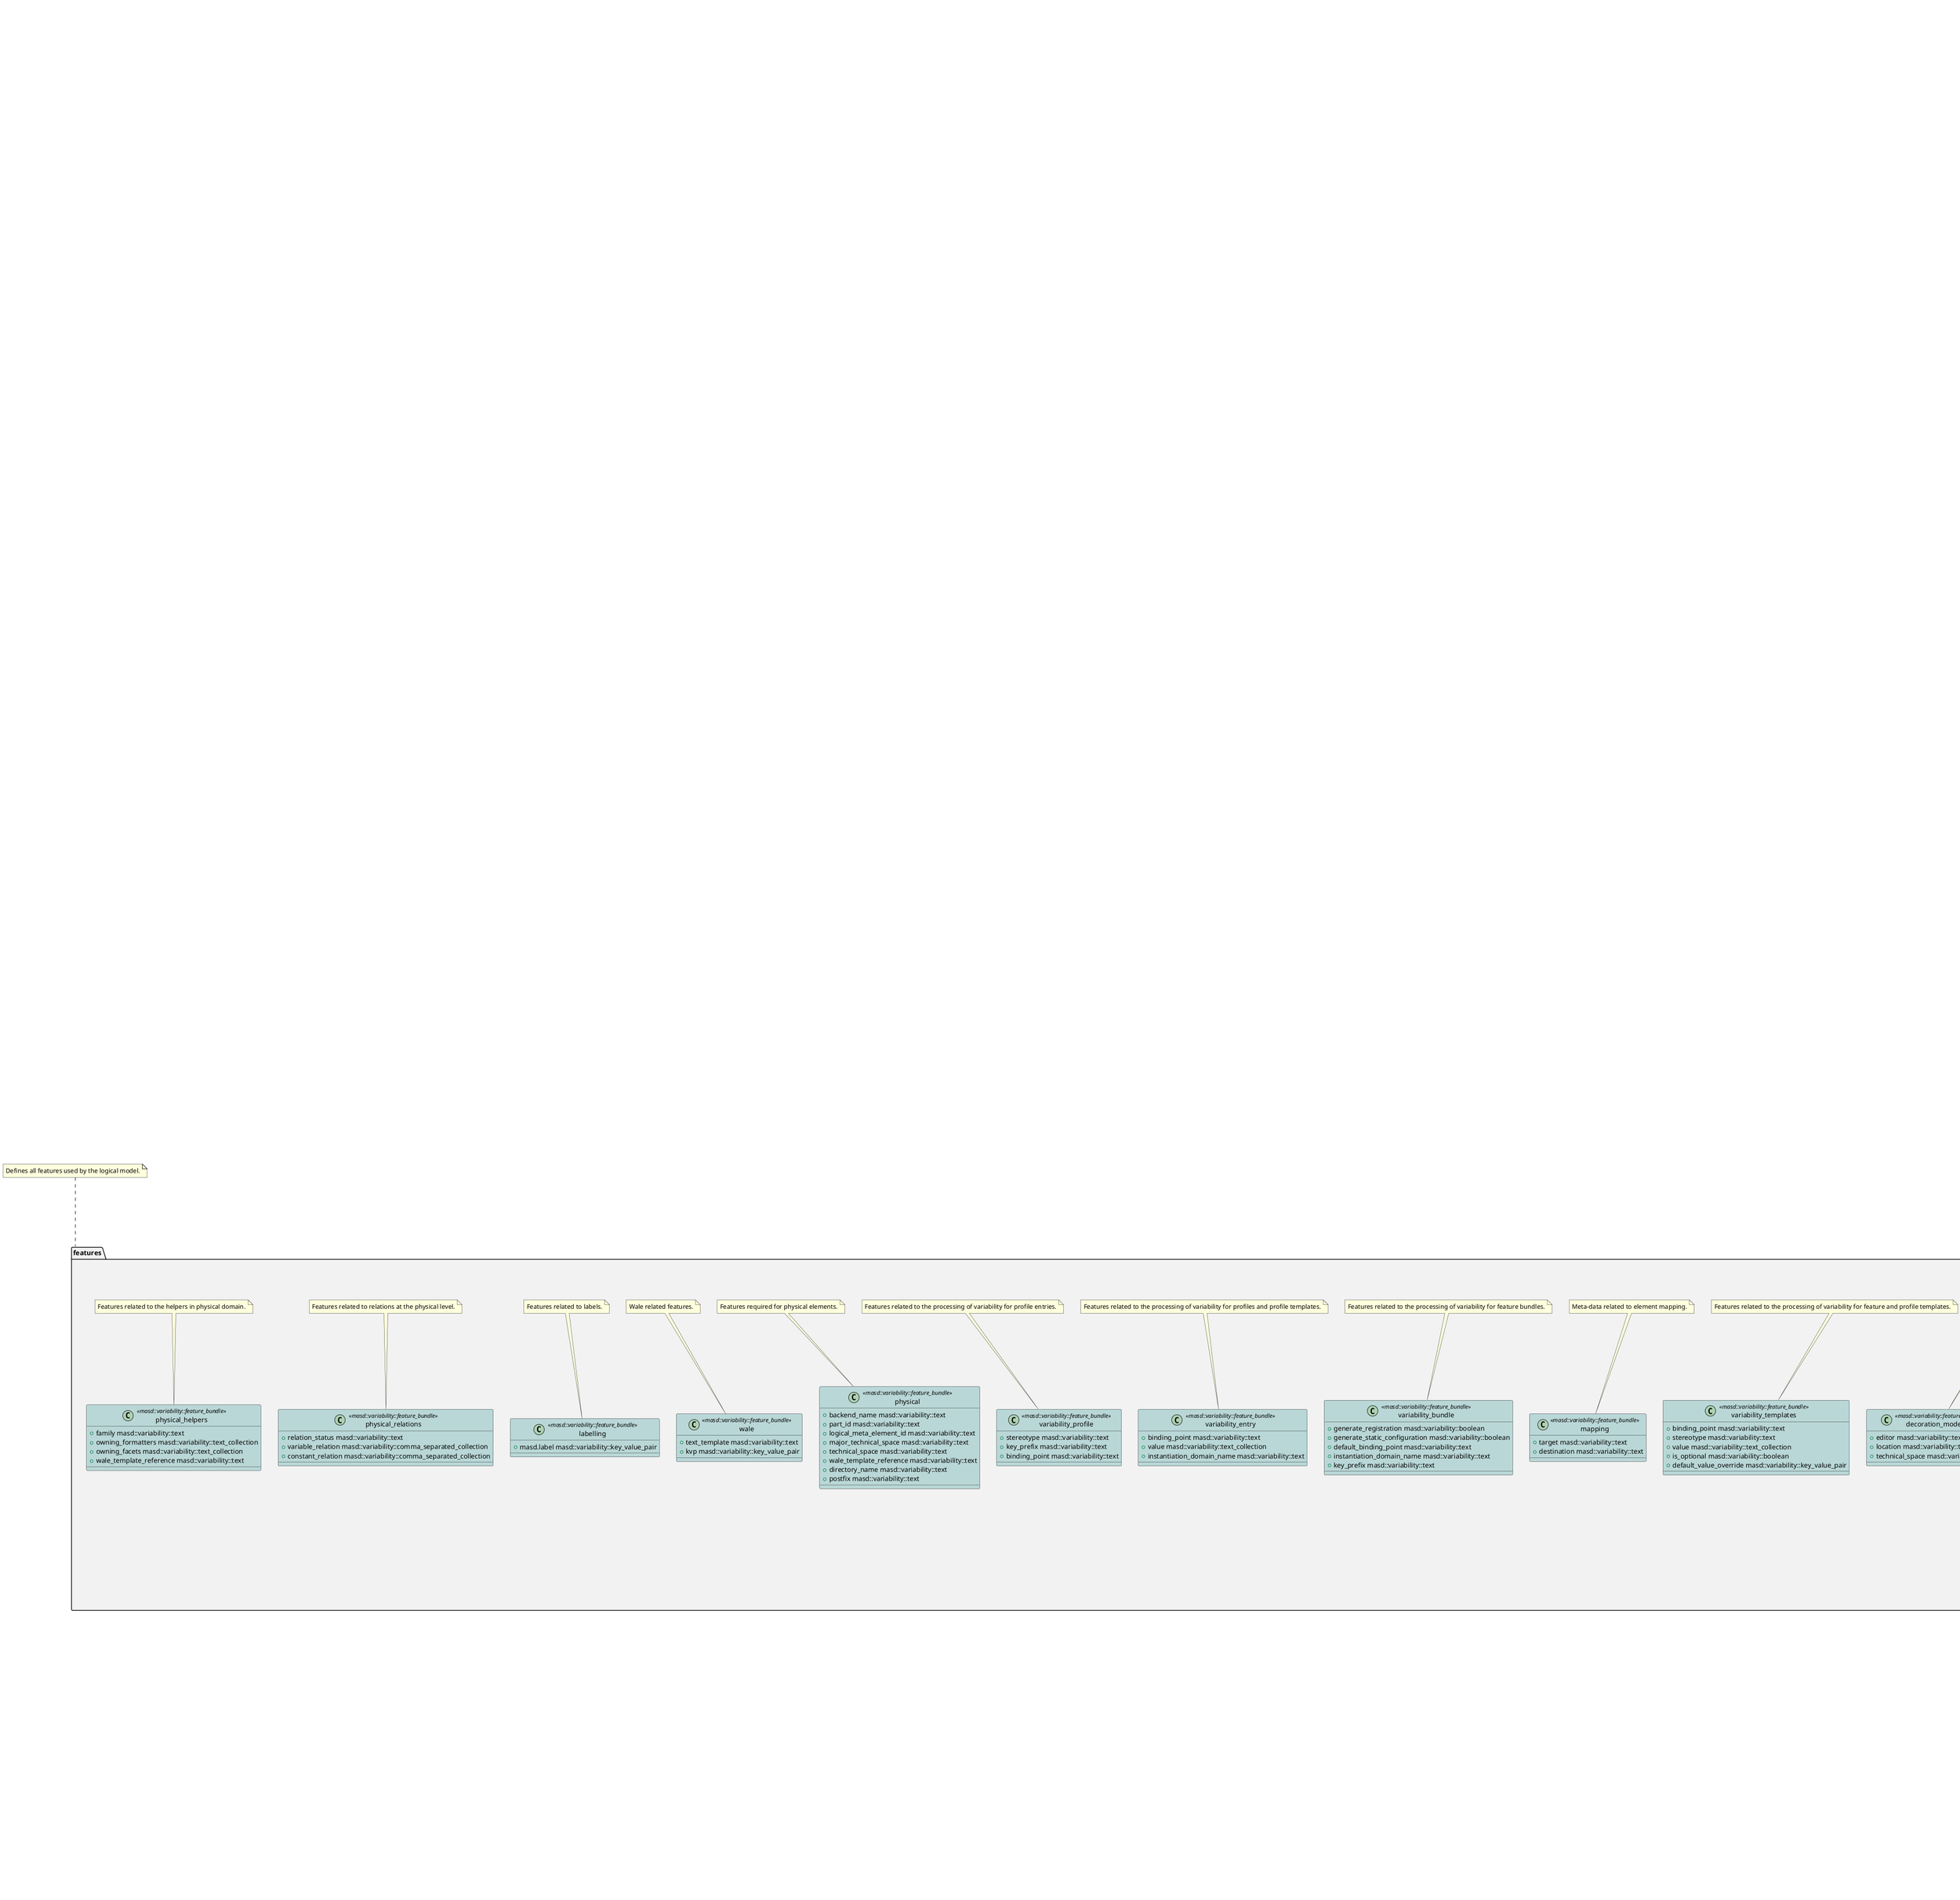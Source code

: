 @startuml
set namespaceSeparator ::
note as N1
The logcal model defines the core entities that live in the logical
dimension of MASD's conceptual model.

@section logical_0 Overview

The logical model strives to provide a technical-space agnostic
element representation, designed for code generation. Codec models
are obtained via frontends and transformed into "bare" logical models,
at which point they can enter its pipeline. Within it, they are
processed until they form a cohesive whole. They are then in a suitable
state for code generation.

@section asset_1 Mission

The objectives of the logical model are:

@li to represent all high-level entities that exist across a number
of technical spaces used in software engineering. These entities
are not necessarily limited to programming entities, though, of course,
these form the core set of elements we're interested in. Additional
entities such as build sytems and high-level patterns such as GoF
and others are also captured.

@li to provide the tooling required to combine multiple models
together into a bigger model - called the @e merged model.

@li to ensure the consistency of the merged model via validation
rules (such as verifying that all types have a definitions,
etc.).
end note

namespace entities #F2F2F2 {
        class attribute <<Documentable, Configurable, Nameable, Stereotypable>> #F7E5FF {
                +{field} unparsed_type std::string
                +{field} parsed_type identification::entities::logical_name_tree
                +{field} is_immutable bool
                +{field} is_fluent bool
                +{field} orm_properties boost::optional<orm::attribute_properties>
                +{field} member_variable_name std::string
                +{field} getter_setter_name std::string
        }

note top of  attribute
Represents an attribute in an object.
end note

        class Nameable <<masd::object_template>> #E3B6F6 {
                +{field} name identification::entities::logical_name
        }

note top of  Nameable
Ability to have a name.
end note

        class Documentable <<masd::object_template>> #E3B6F6 {
                +{field} documentation std::string
        }

note top of  Documentable
Ability to provide documentation.
end note

        class Provenance <<masd::object_template>> #E3B6F6 {
                +{field} provenance identification::entities::codec_provenance
        }

note top of  Provenance
Details of the origin of this model element.
end note

        class Containable <<masd::object_template>> #E3B6F6 {
                +{field} contained_by identification::entities::logical_id
                +{field} in_global_module bool
        }

note top of  Containable
The ability to be contained inside a module.
end note

        class Stereotypable <<masd::object_template>> #E3B6F6 {
                +{field} stereotypes stereotypes
        }

        class MetaNameable <<masd::object_template>> #E3B6F6 {
                +{field} meta_name identification::entities::logical_meta_name
        }

note top of  MetaNameable
Ability to have a meta-name.
end note

        class TechnicalSpaceRelationship <<masd::object_template>> #E3B6F6 {
                +{field} intrinsic_technical_space identification::entities::technical_space
        }

        class Configurable <<masd::object_template>> #E3B6F6 {
                +{field} configuration boost::shared_ptr<variability::entities::configuration>
        }

note top of  Configurable
Ability to have meta-data associated.
end note

        class Labelable <<masd::object_template>> #E3B6F6 {
                +{field} labels std::list<identification::entities::label>
        }

note top of  Labelable
The ability to attach labels to an element.
end note

        class Generatable <<masd::object_template>> #E3B6F6 {
                +{field} generability_status generability_status
        }

        class Element <<masd::object_template>> #E3B6F6 {
        }

entities::Nameable <|-- entities::Element
entities::Documentable <|-- entities::Element
entities::Provenance <|-- entities::Element
entities::Containable <|-- entities::Element
entities::Stereotypable <|-- entities::Element
entities::MetaNameable <|-- entities::Element
entities::TechnicalSpaceRelationship <|-- entities::Element
entities::Configurable <|-- entities::Element
entities::Labelable <|-- entities::Element
entities::Generatable <|-- entities::Element
note top of  Element
A unit of coding that can be code generated.

We define the Element object template purely to make our life easier
when creating the element class. It is not required for any other
purpose.
end note

        class Stateful <<masd::object_template>> #E3B6F6 {
                +{field} all_attributes std::list<attribute>
                +{field} local_attributes std::list<attribute>
                +{field} inherited_attributes std::unordered_map<identification::entities::logical_name, std::list<attribute>>
                +{field} is_immutable bool
                +{field} is_fluent bool
        }

note top of  Stateful
Ability to have a state.
end note

        class element <<masd::visitable, Element>> #F7E5FF {
                +{field} decoration std::unordered_map<identification::entities::technical_space, boost::optional<decoration::element_properties>>
                +{field} helper_properties std::list<helper_properties>
        }

note top of  element
Represents a generic logical construct.

An element is anything of interest in a problem domain which needs to be
expressed in code generation. It covers both types (objects, enumerations, etc),
meta-types (object templates) and non-types (modules and backend specific entities).
end note

        class model <<Nameable, MetaNameable, Provenance>> #F7E5FF {
                +{field} references std::unordered_map<identification::entities::logical_name, identification::entities::model_type>
                +{field} leaves std::unordered_set<identification::entities::logical_name>
                +{field} root_module boost::shared_ptr<structural::module>
                +{field} input_technical_space identification::entities::technical_space
                +{field} output_technical_spaces std::list<identification::entities::technical_space>
                +{field} all_technical_spaces std::unordered_set<identification::entities::technical_space>
                +{field} orm_properties boost::optional<orm::model_properties>
                +{field} structural_elements structural::element_repository
                +{field} decoration_elements decoration::element_repository
                +{field} variability_elements variability::element_repository
                +{field} mapping_elements mapping::element_repository
                +{field} templating_elements templating::element_repository
                +{field} serialization_elements serialization::element_repository
                +{field} visual_studio_elements visual_studio::element_repository
                +{field} orm_elements orm::element_repository
                +{field} build_elements build::element_repository
                +{field} physical_elements physical::element_repository
                +{field} meta_names std::unordered_map<identification::entities::logical_meta_id, identification::entities::logical_meta_name>
                +{field} streaming_properties std::unordered_map<identification::entities::logical_id, streaming_properties>
                +{field} technical_space_version identification::entities::technical_space_version
                +{field} aspect_properties std::unordered_map<identification::entities::logical_id, aspect_properties>
                +{field} assistant_properties std::unordered_map<identification::entities::logical_id, assistant_properties>
        }

note top of  model
Intermediate representation of a masd model.
end note

        class elements_traversal <<dogen::handcrafted::typeable::header_only>> #FFFACD {
        }

        class TraversalVisitor <<masd::object_template>> #E3B6F6 {
        }

        class Visitable <<masd::object_template>> #E3B6F6 {
                +{field} base_visitor boost::optional<identification::entities::logical_name>
                +{field} derived_visitor boost::optional<identification::entities::logical_name>
                +{field} is_visitation_root bool
                +{field} is_visitation_leaf bool
        }

note top of  Visitable
The ability to handle visitation.
end note

        class Associatable <<masd::object_template>> #E3B6F6 {
                +{field} transparent_associations std::list<identification::entities::logical_name>
                +{field} opaque_associations std::list<identification::entities::logical_name>
                +{field} associative_container_keys std::list<identification::entities::logical_name>
        }

note top of  Associatable
The element has the ability to associate itself with other elements.
end note

        class Generalizable <<masd::object_template>> #E3B6F6 {
                +{field} is_parent bool
                +{field} is_child bool
                +{field} is_leaf bool
                +{field} is_final bool
                +{field} is_final_requested boost::optional<bool>
                +{field} is_abstract bool
                +{field} in_inheritance_relationship bool
                +{field} root_parents std::list<identification::entities::logical_name>
                +{field} parents std::list<identification::entities::logical_name>
                +{field} leaves std::list<identification::entities::logical_name>
                +{field} type_registrar boost::optional<identification::entities::logical_name>
        }

note top of  Generalizable
The element has the ability to be part of a generalization relationship.
end note

        class Relatable <<masd::object_template>> #E3B6F6 {
        }

entities::Containable <|-- entities::Relatable
entities::Visitable <|-- entities::Relatable
entities::Associatable <|-- entities::Relatable
entities::Generalizable <|-- entities::Relatable
note top of  Relatable
Element has the ability to have relationships with other elements.
end note

        class Parameterisable <<masd::object_template>> #E3B6F6 {
                +{field} type_parameters type_parameters
        }

        class type_parameters #F7E5FF {
                +{field} variable_number_of_parameters bool
                +{field} count unsigned int
                +{field} always_in_heap bool
        }

        enum static_stereotypes <<masd::enumeration>> #F2DAFD {
                +{field} fluent
                +{field} immutable
                +{field} visitable
                +{field} structural_object
                +{field} structural_object_template
                +{field} structural_exception
                +{field} structural_primitive
                +{field} structural_enumeration
                +{field} structural_module
                +{field} structural_builtin
                +{field} structural_entry_point
                +{field} structural_assistant
                +{field} orm_object
                +{field} orm_value
                +{field} decoration_modeline_group
                +{field} decoration_modeline
                +{field} decoration_generation_marker
                +{field} decoration_licence
                +{field} variability_profile
                +{field} variability_profile_template
                +{field} variability_feature_bundle
                +{field} variability_feature_template_bundle
                +{field} variability_initializer
                +{field} mapping_fixed_mappable
                +{field} mapping_extensible_mappable
                +{field} templating_logic_less_template
                +{field} serialization_type_registrar
                +{field} visual_studio_solution
                +{field} visual_studio_project
                +{field} visual_studio_msbuild_targets
                +{field} orm_common_odb_options
                +{field} build_cmakelists
                +{field} physical_backend
                +{field} physical_facet
                +{field} physical_archetype
                +{field} physical_archetype_kind
                +{field} physical_part
                +{field} physical_helper
        }

note top of  static_stereotypes
Lists all stereotypes defined in the masd UML profile.
end note

        class input_model_set #F7E5FF {
                +{field} target model
                +{field} references std::list<model>
                +{field} fixed_mappings std::unordered_map<std::string, std::string>
        }

note top of  input_model_set
Represents a set of related logical models used as an input to the logical model chains.
end note

        class Container <<masd::object_template>> #E3B6F6 {
                +{field} contains std::list<identification::entities::logical_id>
        }

note top of  Container
Has the ability to contain other elements.
end note

        namespace decoration #F2F2F2 {
                class licence <<logical::meta_element>> #F7E5FF {
                        +{field} short_form std::string
                        +{field} long_form std::string
                }

note top of  licence
Represents legal licence for software projects.
end note

                class modeline_group <<logical::meta_element, Container>> #F7E5FF {
                        +{field} modelines std::list<boost::shared_ptr<modeline>>
                }

note top of  modeline_group
Group of modelines, logically associated.

For example, one may choose to have a set of modelines for @e emacs , or for
@e vi, etc.
end note

                class modeline <<logical::meta_element>> #F7E5FF {
                        +{field} editor editor
                        +{field} location modeline_location
                        +{field} fields std::list<modeline_field>
                        +{field} technical_space identification::entities::technical_space
                }

note top of  modeline
Groups all the fields representing editor variables for emacs, vi, etc.

A field is a key-value pair (KVP), where name is the first element and its value
the second.

Example: -*- mode: c++; tab-width: 4; indent-tabs-mode: nil; c-basic-offset: 4 -*-

In this particular case, both prefix and postfix are @e -*-; @e mode is the first
field name and its value is @e c++; the KVP separator is @e : and the field
separator is @e ;.
end note

                enum editor <<masd::enumeration, dogen::convertible>> #F2DAFD {
                        +{field} emacs
                        +{field} vi
                        +{field} vim
                        +{field} ex
                }

note top of  editor
Supported editors for modelines.
end note

                class modeline_field #F7E5FF {
                        +{field} name std::string
                        +{field} value std::string
                }

                enum modeline_location <<masd::enumeration, dogen::convertible>> #F2DAFD {
                        +{field} top
                        +{field} bottom
                }

note top of  modeline_location
Location in the file to place the modeline.
end note

                class generation_marker <<logical::meta_element>> #F7E5FF {
                        +{field} add_date_time bool
                        +{field} add_dogen_version bool
                        +{field} add_model_to_text_transform_details bool
                        +{field} add_warning bool
                        +{field} add_origin_sha1_hash bool
                        +{field} message std::string
                }

note top of  generation_marker
Properties of the "generation marker" to add to generated files.

These are also known as "location strings".
end note

                class element_properties #F7E5FF {
                        +{field} preamble std::string
                        +{field} postamble std::string
                }

note top of  element_properties
Decoration for this element.
end note

                class element_repository #F7E5FF {
                        +{field} modeline_groups std::unordered_map<identification::entities::logical_id, boost::shared_ptr<modeline_group>>
                        +{field} modelines std::unordered_map<identification::entities::logical_id, boost::shared_ptr<modeline>>
                        +{field} licences std::unordered_map<identification::entities::logical_id, boost::shared_ptr<licence>>
                        +{field} generation_markers std::unordered_map<identification::entities::logical_id, boost::shared_ptr<generation_marker>>
                }

        }

note top of  decoration
Houses all of the meta-modeling elements and
properties related to decorations.
end note

        class meta_element <<masd::variability::profile>> #DDECEC {
                +{field} masd.generalization.parent
        }

        namespace variability #F2F2F2 {
                class abstract_feature <<Documentable, Configurable, Nameable>> #F7E5FF {
                        +{field} original_key std::string
                        +{field} key std::string
                        +{field} identifiable_key std::string
                        +{field} unparsed_type std::string
                        +{field} mapped_type std::string
                        +{field} parsed_type identification::entities::logical_name_tree
                        +{field} default_value std::string
                        +{field} value_type variability::entities::value_type
                        +{field} binding_point boost::optional<variability::entities::binding_point>
                        +{field} is_optional bool
                        +{field} requires_optionality bool
                }

note top of  abstract_feature
Contains all of the common attributes between features and feature templates.
end note

                class feature_template #F7E5FF {
                        +{field} default_value_overrides std::list<default_value_override>
                }

entities::variability::abstract_feature <|-- entities::variability::feature_template
note top of  feature_template
Represents a feature template in variability space.

Feature templates are expanded into features within the variability model.
end note

                class initializer <<logical::meta_element>> #F7E5FF {
                        +{field} feature_template_bundles std::list<identification::entities::logical_name>
                        +{field} feature_bundles std::list<identification::entities::logical_name>
                }

note top of  initializer
Responsible for initialising features and feature templates.
end note

                class element_repository #F7E5FF {
                        +{field} profile_templates std::unordered_map<identification::entities::logical_id, boost::shared_ptr<profile_template>>
                        +{field} profiles std::unordered_map<identification::entities::logical_id, boost::shared_ptr<profile>>
                        +{field} feature_template_bundles std::unordered_map<identification::entities::logical_id, boost::shared_ptr<feature_template_bundle>>
                        +{field} feature_bundles std::unordered_map<identification::entities::logical_id, boost::shared_ptr<feature_bundle>>
                        +{field} initializer boost::shared_ptr<initializer>
                }

                class abstract_bundle <<logical::meta_element, Associatable>> #F7E5FF {
                        +{field} key_prefix std::string
                        +{field} generate_registration bool
                        +{field} generate_static_configuration bool
                        +{field} requires_manual_default_constructor bool
                        +{field} default_binding_point boost::optional<variability::entities::binding_point>
                }

note top of  abstract_bundle
A feature template bundle represents an aggregation of feature templates in a
model.

The feature templates should be "semantically related", that is, belong to a related
topic. A feature template bundle is used by code generation to generate
infrastructural code to ease the creation and subsequent processing of features.

Generated code comprises of two aspects:

@li the registration of the feature template for the dynamic part of the processing;
@li the generation of a static configuration class to  represent the feature once
 read out from the dynamic configuration - if requested.
end note

                class feature_bundle #F7E5FF {
                        +{field} features std::list<feature>
                }

entities::variability::abstract_bundle <|-- entities::variability::feature_bundle
note top of  feature_bundle
A feature bundle represents an aggregation of features in a model.

The features should be "semantically related", that is, belong to a related
topic. A feature bundle is used by code generation to generate infrastructural code
to ease the creation and subsequent processing of features.

Generated code comprises of two aspects:

@li the registration of the feature for the dynamic part of the processing;
@li the generation of a static configuration class to  represent the feature once
 read out from the dynamic configuration.

Both of these aspects are optional, but at least one must be chosen.
end note

                class feature #F7E5FF {
                }

entities::variability::abstract_feature <|-- entities::variability::feature
note top of  feature
Represents a feature in variability space.
end note

                class feature_template_bundle #F7E5FF {
                        +{field} feature_templates std::list<feature_template>
                        +{field} instantiation_domain_name std::string
                }

entities::variability::abstract_bundle <|-- entities::variability::feature_template_bundle
note top of  feature_template_bundle
A feature template bundle represents an aggregation of feature templates in a
model.

The feature templates should be "semantically related", that is, belong to a related
topic. A feature template bundle is used by code generation to generate
infrastructural code to ease the creation and subsequent processing of features.

Generated code comprises of two aspects:

@li the registration of the feature template for the dynamic part of the processing;
@li the generation of a static configuration class to  represent the feature once
 read out from the dynamic configuration.

Both of these aspects are optional, but at least one must be chosen.
end note

                class abstract_profile <<logical::meta_element>> #F7E5FF {
                        +{field} stereotype std::string
                        +{field} parents std::list<identification::entities::logical_name>
                        +{field} key_prefix std::string
                }

                class profile_template #F7E5FF {
                        +{field} entries std::list<profile_template_entry>
                }

entities::variability::abstract_profile <|-- entities::variability::profile_template
                class profile #F7E5FF {
                        +{field} entries std::list<profile_entry>
                        +{field} binding_point std::string
                }

entities::variability::abstract_profile <|-- entities::variability::profile
note top of  profile
Represents a profile from the variability subsystem.
end note

                class abstract_profile_entry <<Documentable, Configurable, Nameable>> #F7E5FF {
                        +{field} original_key std::string
                        +{field} key std::string
                        +{field} value std::list<std::string>
                }

                class profile_entry #F7E5FF {
                }

entities::variability::abstract_profile_entry <|-- entities::variability::profile_entry
                class profile_template_entry #F7E5FF {
                        +{field} instantiation_domain_name std::string
                }

entities::variability::abstract_profile_entry <|-- entities::variability::profile_template_entry
                class default_value_override #F7E5FF {
                        +{field} key_ends_with std::string
                        +{field} default_value std::string
                }

        }

note top of  variability
Houses all of the meta-modeling elements related to variability.

There are two "kinds" of entities in this namespace:

@li those that are used to model the data required to code-generate
dogen's implementation of variability. That is to say, none of these
elements are directly involved in the processing of variability model
data (i.e. the current user model we are processing), but instead they
generate code that injects variability data once compiled and
integrated into dogen. These types setup the geometry of variability
space: feature bundle and feature bundle templates and related
types.

@li those that inject variability data as part of the processing of
the current user model. These types are responsible for instantiating
configurations, within the prevailing geometry of variability
space. Example: profile and profile templates.

Now, it is a bit confusing how variability interacts with the
variability meta-model elements, and it may appear that we repat
ourselves quite a bit when declaring the variability feature
bundles. This is a consequence of the two types of uses for
variability types described above. Lets explore this in more detail.

In general, we tend to declare (register) features and create the
static configuration in the same place. This works for almost all
cases because we normally declare the features where we consume
them. Profiles are _different_: a profile is making use of a feature
declared for a feature (simplifying somewhat). That is, at run time, a
profile is the instantiation of a feature defined elsewhere. Remember
that features are nothing more than a type system designed to give a
"strongly typed" feel to the meta-data. Profiles are just an
instantiation of those strong types.

In theory, profile meta-data should already exist and match exactly
what was defined for features; in practice there is a mismatch, and
this is due to how we modeled features and feature bundles: to avoid
repetition, we placed some features at the top-level and others in the
features themselves. This approach does not match the shape required
for profiles, so we need to redefine the bundle. However, of course,
we do not want to register the features this time around (after all,
they already exist) so we need to disable feature registration. In the
future we hope to simplify this by making the shapes align - though
perhaps it will have the underisable side-effect of hiding all of this
complexity.
end note

        namespace orm #F2F2F2 {
                class model_properties <<Schemable, Caseable>> #F7E5FF {
                        +{field} database_systems std::vector<database_system>
                }

                enum database_system <<masd::enumeration, dogen::hashable, dogen::convertible>> #F2DAFD {
                        +{field} mysql
                        +{field} postgresql
                        +{field} oracle
                        +{field} sql_server
                        +{field} sqlite
                }

                enum letter_case <<masd::enumeration, dogen::convertible>> #F2DAFD {
                        +{field} upper_case
                        +{field} lower_case
                }

                class object_properties <<OrmElement>> #F7E5FF {
                        +{field} table_name std::string
                        +{field} is_value bool
                        +{field} has_primary_key bool
                }

                class primitive_properties <<OrmElement, Overridable>> #F7E5FF {
                }

                class module_properties <<Schemable, Caseable>> #F7E5FF {
                }

                class attribute_properties <<Overridable, OdbPragmable>> #F7E5FF {
                        +{field} column_name std::string
                        +{field} is_primary_key bool
                        +{field} is_nullable boost::optional<bool>
                        +{field} is_composite bool
                }

                class Schemable <<masd::object_template>> #E3B6F6 {
                        +{field} schema_name std::string
                        +{field} capitalised_schema_name std::string
                }

note top of  Schemable
Model element can belong to a relational database schema.
end note

                class Caseable <<masd::object_template>> #E3B6F6 {
                        +{field} letter_case boost::optional<letter_case>
                }

note top of  Caseable
The model element supports configuration related to casing.
end note

                class Mappeable <<masd::object_template>> #E3B6F6 {
                        +{field} generate_mapping bool
                }

                class TypeMappable <<masd::object_template>> #E3B6F6 {
                        +{field} type_mappings std::list<type_mapping>
                }

                class OdbPragmable <<masd::object_template>> #E3B6F6 {
                        +{field} odb_pragmas std::list<std::string>
                }

                class OrmElement <<masd::object_template>> #E3B6F6 {
                        +{field} odb_options odb_options
                }

entities::orm::Schemable <|-- entities::orm::OrmElement
entities::orm::Caseable <|-- entities::orm::OrmElement
entities::orm::Mappeable <|-- entities::orm::OrmElement
entities::orm::TypeMappable <|-- entities::orm::OrmElement
entities::orm::OdbPragmable <|-- entities::orm::OrmElement
                class Overridable <<masd::object_template>> #E3B6F6 {
                        +{field} type_overrides std::unordered_map<database_system, std::string>
                }

                class type_mapping #F7E5FF {
                        +{field} source_type std::string
                        +{field} destination_type std::string
                        +{field} to_source_type std::string
                        +{field} to_destination_type std::string
                        +{field} database boost::optional<database_system>
                }

                class odb_options #F7E5FF {
                        +{field} epilogue std::string
                        +{field} include_regexes std::list<std::string>
                        +{field} header_guard_prefix std::string
                }

                class common_odb_options <<logical::meta_element>> #F7E5FF {
                        +{field} sql_name_case std::string
                        +{field} databases std::list<std::string>
                }

                class element_repository #F7E5FF {
                        +{field} common_odb_options std::unordered_map<identification::entities::logical_id, boost::shared_ptr<common_odb_options>>
                }

                class odb_targets #F7E5FF {
                        +{field} main_target_name std::string
                        +{field} common_odb_options std::string
                        +{field} targets std::list<odb_target>
                }

                class odb_target #F7E5FF {
                        +{field} name std::string
                        +{field} comment std::string
                        +{field} output_directory std::string
                        +{field} types_file std::string
                        +{field} move_parameters std::list<std::pair<std::string, std::string>>
                        +{field} object_odb_options std::string
                }

        }

note top of  orm
Houses all of the properties related to ORM
support in Dogen.
end note

        namespace structural #F2F2F2 {
                class object_template <<logical::meta_element, Stateful>> #F7E5FF {
                        +{field} parents std::list<identification::entities::logical_name>
                        +{field} is_child bool
                }

note top of  object_template
Represents a structural template for masd objects.
end note

                class object <<logical::meta_element, Stateful, Relatable, Parameterisable, TechnicalSpaceProperties>> #F7E5FF {
                        +{field} is_associative_container bool
                        +{field} object_templates std::list<identification::entities::logical_name>
                        +{field} provides_opaqueness bool
                        +{field} can_be_primitive_underlier bool
                        +{field} orm_properties boost::optional<dogen::logical::entities::orm::object_properties>
                }

note top of  object
Representation of the class notion in the OOP paradigm.

The @e object is equivalent to a meta-class, but we decided against this
name because all elements should also have the prefix meta - after all, logical
is ameta-model. Since the word class cannot be used in c++ to name types, we
decided instead to use the word object.
end note

                class builtin <<logical::meta_element>> #F7E5FF {
                        +{field} is_default_enumeration_type bool
                        +{field} is_floating_point bool
                        +{field} can_be_enumeration_underlier bool
                        +{field} can_be_primitive_underlier bool
                }

note top of  builtin
Represents a value type that is built-in at the hardware level.
end note

                class exception <<logical::meta_element>> #F7E5FF {
                }

note top of  exception
Represents an exception which can be thrown.
end note

                class visitor <<logical::meta_element>> #F7E5FF {
                        +{field} visits std::list<identification::entities::logical_name>
                        +{field} parent boost::optional<identification::entities::logical_name>
                }

                class primitive <<logical::meta_element, TechnicalSpaceProperties>> #F7E5FF {
                        +{field} is_nullable bool
                        +{field} value_attribute attribute
                        +{field} use_type_aliasing bool
                        +{field} is_immutable bool
                        +{field} orm_properties boost::optional<dogen::logical::entities::orm::primitive_properties>
                }

note top of  primitive
Defines an element created by the user to wrap another element, most likely a built-in.
end note

                class module <<logical::meta_element, Container>> #F7E5FF {
                        +{field} is_root bool
                        +{field} is_global_module bool
                        +{field} orm_properties boost::optional<dogen::logical::entities::orm::module_properties>
                }

note top of  module
Container for other logical elements.

Aggregates a group of logically related elements into a unit.
end note

                class enumeration <<logical::meta_element>> #F7E5FF {
                        +{field} underlying_element identification::entities::logical_name
                        +{field} enumerators std::list<enumerator>
                        +{field} use_implementation_defined_underlying_element bool
                        +{field} use_implementation_defined_enumerator_values bool
                        +{field} add_invalid_enumerator bool
                }

note top of  enumeration
Defines a bounded set of logically related values for a built-in type
or a string.
end note

                class enumerator <<Documentable, Nameable, Configurable, Stereotypable>> #F7E5FF {
                        +{field} value std::string
                }

note top of  enumerator
One of a set of valid values that an enumeration can assume.

The enumerator defines an element in the domain of the enumeration.
end note

                class element_repository #F7E5FF {
                        +{field} modules std::unordered_map<identification::entities::logical_id, boost::shared_ptr<module>>
                        +{field} object_templates std::unordered_map<identification::entities::logical_id, boost::shared_ptr<object_template>>
                        +{field} builtins std::unordered_map<identification::entities::logical_id, boost::shared_ptr<builtin>>
                        +{field} enumerations std::unordered_map<identification::entities::logical_id, boost::shared_ptr<enumeration>>
                        +{field} primitives std::unordered_map<identification::entities::logical_id, boost::shared_ptr<primitive>>
                        +{field} objects std::unordered_map<identification::entities::logical_id, boost::shared_ptr<object>>
                        +{field} exceptions std::unordered_map<identification::entities::logical_id, boost::shared_ptr<exception>>
                        +{field} visitors std::unordered_map<identification::entities::logical_id, boost::shared_ptr<visitor>>
                        +{field} entry_points std::unordered_map<identification::entities::logical_id, boost::shared_ptr<entry_point>>
                        +{field} assistants std::unordered_map<identification::entities::logical_id, boost::shared_ptr<assistant>>
                }

                class entry_point <<logical::meta_element>> #F7E5FF {
                }

note top of  entry_point
Represents an entry point to a binary.
end note

                class assistant <<logical::meta_element>> #F7E5FF {
                }

note top of  assistant
General type to provide helpers.
end note

                class technical_space_properties #F7E5FF {
                        +{field} requires_manual_default_constructor bool
                        +{field} requires_manual_move_constructor bool
                        +{field} requires_stream_manipulators bool
                        +{field} requires_static_reference_equals bool
                }

                class TechnicalSpaceProperties <<masd::object_template>> #E3B6F6 {
                        +{field} technical_space_properties technical_space_properties
                }

        }

note top of  structural
Houses all of the meta-modeling elements related
to structural modeling.
end note

        namespace mapping #F2F2F2 {
                class extensible_mappable <<logical::meta_element>> #F7E5FF {
                        +{field} destinations std::list<destination>
                }

note top of  extensible_mappable
A mappable meta-model element for the general purpose of mapping.

Mappables can be used to create a Platform Independent Model (PIM), which is then
mapped to concrete types to form a Platform Specific Model (PSM). Users can
extend the mappings as required.
end note

                class element_repository #F7E5FF {
                        +{field} extensible_mappables std::unordered_map<identification::entities::logical_id, boost::shared_ptr<extensible_mappable>>
                        +{field} fixed_mappables std::unordered_map<identification::entities::logical_id, boost::shared_ptr<fixed_mappable>>
                }

                class destination #F7E5FF {
                        +{field} name identification::entities::logical_name
                        +{field} technical_space identification::entities::technical_space
                }

                class fixed_mappable <<logical::meta_element>> #F7E5FF {
                        +{field} destination std::string
                }

note top of  fixed_mappable
A mappable meta-model element for a special purpose.

At present, the only fixed mappables used by Dogen are related to the mapping of
variability types.
end note

        }

note top of  mapping
Meta-model elements related to mapping domains.
end note

        namespace templating #F2F2F2 {
                class logic_less_template <<logical::meta_element>> #F7E5FF {
                        +{field} content std::string
                }

note top of  logic_less_template
Represents a logic-less template.

At present the system only supports wale templates.
end note

                class element_repository #F7E5FF {
                        +{field} logic_less_templates std::unordered_map<identification::entities::logical_id, boost::shared_ptr<logic_less_template>>
                }

        }

note top of  templating
Meta-model elements related to templating .
end note

        namespace serialization #F2F2F2 {
                class type_registrar <<logical::meta_element>> #F7E5FF {
                        +{field} leaves std::list<identification::entities::logical_name>
                        +{field} registrar_dependencies std::list<identification::entities::logical_name>
                }

note top of  type_registrar
Responsible for registering types for serialisation purposes.

Certain libraries in certain technical spaces - such as Boost Serialisation, in C++ -
require types that are in an inheritance relationship to be made known to the
serialisation infrastructure in order for the deserialisation of base and derived
types to work. The type registrar is aware of all types with such requirements and
generates the registration code as needed.
end note

                class element_repository #F7E5FF {
                        +{field} type_registrars std::unordered_map<identification::entities::logical_id, boost::shared_ptr<type_registrar>>
                }

        }

note top of  serialization
Houses all of the meta-modeling elements related
to serialisation.
end note

        namespace visual_studio #F2F2F2 {
                class project <<logical::meta_element, UniquelyIdentifiable>> #F7E5FF {
                        +{field} type_guid std::string
                        +{field} item_groups std::list<item_group>
                        +{field} project_name std::string
                }

note top of  project
Represents a Visual Studio project.
end note

                class element_repository #F7E5FF {
                        +{field} solutions std::unordered_map<identification::entities::logical_id, boost::shared_ptr<solution>>
                        +{field} projects std::unordered_map<identification::entities::logical_id, boost::shared_ptr<project>>
                        +{field} msbuild_targets std::unordered_map<identification::entities::logical_id, boost::shared_ptr<msbuild_targets>>
                }

                class item_group #F7E5FF {
                        +{field} items std::list<item>
                }

note top of  item_group
Represents an MSBuild ItemGroup.

Documented as follows: Contains a set of user-defined Item elements. Every item
used in a MSBuild project must be specified as a child of an ItemGroup element.
end note

                class item #F7E5FF {
                        +{field} name std::string
                        +{field} include std::string
                }

note top of  item
Represents an MSBuild Item, used in Visual Studio projects.

Documentation:  Contains a user-defined item and its metadata. Every item that is
used in a MSBuild project must be specified as a child of an ItemGroup element.
end note

                class solution <<logical::meta_element, UniquelyIdentifiable>> #F7E5FF {
                        +{field} project_persistence_blocks std::list<project_persistence_block>
                }

                class project_persistence_block <<UniquelyIdentifiable>> #F7E5FF {
                        +{field} name std::string
                        +{field} relative_path boost::filesystem::path
                        +{field} type_guid std::string
                }

                class UniquelyIdentifiable <<masd::object_template>> #E3B6F6 {
                        +{field} guid std::string
                }

                class msbuild_targets <<logical::meta_element>> #F7E5FF {
                        +{field} odb_targets dogen::logical::entities::orm::odb_targets
                }

        }

note top of  visual_studio
Houses meta-model elements related to
build systems.
end note

        namespace build #F2F2F2 {
                class element_repository #F7E5FF {
                        +{field} cmakelists std::unordered_map<identification::entities::logical_id, boost::shared_ptr<cmakelists>>
                }

                class cmakelists <<logical::meta_element>> #F7E5FF {
                        +{field} include_directory_path std::string
                        +{field} source_directory_name std::string
                        +{field} header_file_extension std::string
                        +{field} implementation_file_extension std::string
                        +{field} odb_targets dogen::logical::entities::orm::odb_targets
                        +{field} tests_directory_name std::string
                }

note top of  cmakelists
Represents build CMakeLists files.
end note

        }

note top of  build
Houses all of the meta-modeling elements related
to building, which don't have their own containing
namespace.
end note

        namespace physical #F2F2F2 {
                class element_repository #F7E5FF {
                        +{field} backends std::unordered_map<identification::entities::logical_id, boost::shared_ptr<backend>>
                        +{field} facets std::unordered_map<identification::entities::logical_id, boost::shared_ptr<facet>>
                        +{field} archetypes std::unordered_map<identification::entities::logical_id, boost::shared_ptr<archetype>>
                        +{field} parts std::unordered_map<identification::entities::logical_id, boost::shared_ptr<part>>
                        +{field} archetype_kinds std::unordered_map<identification::entities::logical_id, boost::shared_ptr<archetype_kind>>
                        +{field} helpers std::unordered_map<identification::entities::logical_id, boost::shared_ptr<helper>>
                }

                class archetype <<logical::meta_element, PhysicalElement, HasTechnicalSpace>> #F7E5FF {
                        +{field} facet_name std::string
                        +{field} part_id std::string
                        +{field} logical_meta_element_id identification::entities::logical_meta_id
                        +{field} relations relations
                        +{field} text_templating text_templating
                        +{field} postfix std::string
                }

note top of  archetype
Represents an archetype within a facet.
end note

                class backend <<logical::meta_element, PhysicalElement, Container, HasTechnicalSpace>> #F7E5FF {
                        +{field} facets std::list<identification::entities::logical_name>
                        +{field} parts std::list<identification::entities::logical_name>
                        +{field} archetype_kinds std::list<identification::entities::logical_name>
                        +{field} directory_name std::string
                }

note top of  backend
Represents a physical backend, targetting a major technical space such as C++ or C#.
end note

                class facet <<logical::meta_element, PhysicalElement, Container>> #F7E5FF {
                        +{field} archetypes std::list<identification::entities::logical_name>
                        +{field} helpers std::list<identification::entities::logical_name>
                        +{field} directory_name std::string
                        +{field} postfix std::string
                }

note top of  facet
Represents a facet within a backend, such as type definitions.
end note

                class part <<logical::meta_element, PhysicalElement>> #F7E5FF {
                        +{field} external_modules_path_contribution std::string
                        +{field} model_modules_path_contribution std::string
                        +{field} facet_path_contribution std::string
                        +{field} internal_modules_path_contribution std::string
                        +{field} requires_relative_path bool
                        +{field} archetypes std::list<identification::entities::logical_name>
                        +{field} directory_name std::string
                }

note top of  part
Part whithin a backend.
end note

                class archetype_kind <<logical::meta_element, PhysicalElement>> #F7E5FF {
                        +{field} file_extension std::string
                }

                class PhysicalElement <<masd::object_template>> #E3B6F6 {
                        +{field} id std::string
                        +{field} major_technical_space identification::entities::technical_space
                        +{field} meta_model_name std::string
                        +{field} backend_name std::string
                }

                class variable_relation <<Urnable>> #F7E5FF {
                        +{field} type std::string
                }

                class constant_relation <<Urnable, Labelable>> #F7E5FF {
                        +{field} logical_model_element_id std::string
                }

                class Urnable <<masd::object_template>> #E3B6F6 {
                        +{field} original_urn std::string
                }

                class hard_coded_relation #F7E5FF {
                        +{field} value std::string
                }

                class relations #F7E5FF {
                        +{field} status std::string
                        +{field} constant std::list<constant_relation>
                        +{field} variable std::list<variable_relation>
                        +{field} hard_coded std::list<hard_coded_relation>
                }

                class text_templating <<Configurable>> #F7E5FF {
                        +{field} stitch_template_content std::string
                        +{field} wale_template boost::optional<identification::entities::logical_name>
                        +{field} wale_template_content std::string
                        +{field} rendered_stitch_template std::string
                        +{field} relations relations
                }

note top of  text_templating
Contains all the properties related to the generation of archetypes themselves.
end note

                class HasTechnicalSpace <<masd::object_template>> #E3B6F6 {
                        +{field} technical_space std::string
                }

                class helper <<logical::meta_element, PhysicalElement>> #F7E5FF {
                        +{field} part_id std::string
                        +{field} facet_name std::string
                        +{field} family std::string
                        +{field} owning_formatters std::list<std::string>
                        +{field} owning_facets std::list<std::string>
                        +{field} helper_name std::string
                        +{field} text_templating text_templating
                        +{field} relations relations
                }

        }

note top of  physical
Logical representation of elements in the physical dimension.
end note

        class output_model_set <<Nameable>> #F7E5FF {
                +{field} models std::list<model>
        }

note top of  output_model_set
Represents a set of related logical models produced as ouput of the logical model chains.
end note

        enum generability_status <<masd::enumeration>> #F2DAFD {
                +{field} non_generatable_source
                +{field} generation_not_expected
                +{field} non_generatable_state
                +{field} generation_disabled
                +{field} generation_ignored
                +{field} generatable
        }

note top of  generability_status
The status of this element with regards to generability.
end note

        class stereotypes #F7E5FF {
                +{field} static_stereotypes std::list<static_stereotypes>
                +{field} dynamic_stereotypes std::list<identification::entities::stereotype>
        }

note top of  stereotypes
Stereotype information associated with this element.
end note

        class streaming_properties #F7E5FF {
                +{field} requires_quoting bool
                +{field} string_conversion_method std::string
                +{field} remove_unprintable_characters bool
        }

        class helper_properties #F7E5FF {
                +{field} current helper_descriptor
                +{field} direct_descendants std::list<helper_descriptor>
                +{field} in_inheritance_relationship bool
        }

        class helper_descriptor #F7E5FF {
                +{field} family std::string
                +{field} namespaces std::list<std::string>
                +{field} name_identifiable std::string
                +{field} name_qualified std::string
                +{field} name_tree_qualified std::string
                +{field} name_tree_identifiable std::string
                +{field} streaming_properties boost::optional<streaming_properties>
                +{field} is_simple_type bool
                +{field} requires_hashing_helper bool
                +{field} is_circular_dependency bool
                +{field} is_pointer bool
        }

        class aspect_properties #F7E5FF {
                +{field} requires_static_reference_equals bool
        }

        class assistant_properties #F7E5FF {
                +{field} requires_assistance bool
                +{field} method_postfix std::string
        }

}

note top of  entities
Entities that define the logical model.
end note

class traits <<dogen::handcrafted::typeable>> #FFFACD {
}

namespace transforms #F2F2F2 {
        class context <<dogen::typeable, dogen::pretty_printable>> #F7E5FF {
                +{field} compatibility_mode bool
                +{field} feature_model boost::shared_ptr<variability::entities::feature_model>
                +{field} physical_meta_model boost::shared_ptr<physical::entities::meta_model>
                +{field} mapping_repository boost::shared_ptr<helpers::mapping_set_repository>
                +{field} tracer boost::shared_ptr<tracing::tracer>
                +{field} activity_timestamp std::string
        }

note top of  context
Context for all logical transformations.

Contains all of the external data required for the transformations
to execute. It's not ideal to have a huge "global" class, with lots
of unrelated state; however, over time, we found that a number of
arguments were being supplied across the call graph, resulting in a
lot of repetitive code. The context gathers together all of these.
end note

        class pre_assembly_chain <<dogen::handcrafted::typeable>> #FFFACD {
        }

        class model_production_chain <<dogen::handcrafted::typeable>> #FFFACD {
        }

        class assembly_chain <<dogen::handcrafted::typeable>> #FFFACD {
        }

        class post_assembly_chain <<dogen::handcrafted::typeable>> #FFFACD {
        }

        class merge_transform <<dogen::handcrafted::typeable>> #FFFACD {
        }

        class modules_transform <<dogen::handcrafted::typeable>> #FFFACD {
        }

        class origin_transform <<dogen::handcrafted::typeable>> #FFFACD {
        }

        class technical_space_transform <<dogen::handcrafted::typeable>> #FFFACD {
        }

        class type_params_transform <<dogen::handcrafted::typeable>> #FFFACD {
        }

        class parsing_transform <<dogen::handcrafted::typeable>> #FFFACD {
        }

        class primitives_transform <<dogen::handcrafted::typeable>> #FFFACD {
        }

        class generalization_transform <<dogen::handcrafted::typeable>> #FFFACD {
        }

        class stereotypes_transform <<dogen::handcrafted::typeable>> #FFFACD {
        }

        class object_templates_transform <<dogen::handcrafted::typeable>> #FFFACD {
        }

        class global_module_transform <<dogen::handcrafted::typeable>> #FFFACD {
        }

        class orm_transform <<dogen::handcrafted::typeable>> #FFFACD {
        }

        class resolver_transform <<dogen::handcrafted::typeable>> #FFFACD {
        }

        class attributes_transform <<dogen::handcrafted::typeable>> #FFFACD {
        }

        class associations_transform <<dogen::handcrafted::typeable>> #FFFACD {
        }

        class transformation_error <<masd::exception>> #E8C2F8 {
        }

note top of  transformation_error
An error occurred whilst applying a transformation.
end note

        class enumerations_transform <<dogen::handcrafted::typeable>> #FFFACD {
        }

        class extensible_mapping_transform <<dogen::handcrafted::typeable>> #FFFACD {
        }

        class meta_naming_transform <<dogen::handcrafted::typeable>> #FFFACD {
        }

        class modelines_transform <<dogen::handcrafted::typeable>> #FFFACD {
        }

        class containment_transform <<dogen::handcrafted::typeable>> #FFFACD {
        }

        class variability_features_transform <<dogen::handcrafted::typeable>> #FFFACD {
        }

        class mapping_elements_transform <<dogen::handcrafted::typeable>> #FFFACD {
        }

        class type_registrar_transform <<dogen::handcrafted::typeable>> #FFFACD {
        }

        class visual_studio_transform <<dogen::handcrafted::typeable>> #FFFACD {
        }

        class visual_studio_project_type_transform <<dogen::handcrafted::typeable>> #FFFACD {
        }

        class odb_options_transform <<dogen::handcrafted::typeable>> #FFFACD {
        }

        class variability_profiles_chain <<dogen::handcrafted::typeable>> #FFFACD {
        }

        class dynamic_stereotypes_transform <<dogen::handcrafted::typeable>> #FFFACD {
        }

        class variability_profiles_transform <<dogen::handcrafted::typeable>> #FFFACD {
        }

        class physical_entities_transform <<dogen::handcrafted::typeable>> #FFFACD {
        }

        class template_rendering_transform <<dogen::handcrafted::typeable>> #FFFACD {
        }

        class decoration_transform <<dogen::handcrafted::typeable>> #FFFACD {
        }

        class all_technical_spaces_transform <<dogen::handcrafted::typeable>> #FFFACD {
        }

        class labelling_transform <<dogen::handcrafted::typeable>> #FFFACD {
        }

        class generability_transform <<dogen::handcrafted::typeable>> #FFFACD {
        }

        class streaming_properties_transform <<dogen::handcrafted::typeable>> #FFFACD {
        }

        class technical_space_properties_transform <<dogen::handcrafted::typeable>> #FFFACD {
        }

        class helper_properties_transform <<dogen::handcrafted::typeable>> #FFFACD {
        }

        class aspect_properties_transform <<dogen::handcrafted::typeable>> #FFFACD {
        }

        class assistant_properties_transform <<dogen::handcrafted::typeable>> #FFFACD {
        }

}

note top of  transforms
Houses all of the transformations supported by logical.
end note

namespace helpers #F2F2F2 {
        class decomposition_result #F7E5FF {
                +{field} names std::list<std::pair<identification::entities::logical_id, identification::entities::logical_name>>
                +{field} meta_names std::list<std::pair<identification::entities::logical_id, identification::entities::logical_meta_name>>
                +{field} name_trees std::list<std::pair<identification::entities::logical_id, identification::entities::logical_name_tree>>
        }

        class decomposer <<dogen::handcrafted::typeable>> #FFFACD {
        }

        class post_assembly_validator <<dogen::handcrafted::typeable>> #FFFACD {
        }

        class validation_error <<masd::exception>> #E8C2F8 {
        }

note top of  validation_error
An error occurred during validation.
end note

        class pre_assembly_validator <<dogen::handcrafted::typeable>> #FFFACD {
        }

        class indices #F7E5FF {
                +{field} objects_always_in_heap std::unordered_set<identification::entities::logical_id>
                +{field} elements_referable_by_attributes std::unordered_set<identification::entities::logical_id>
                +{field} primitive_underliers std::unordered_set<identification::entities::logical_id>
                +{field} enumeration_underliers std::unordered_set<identification::entities::logical_id>
                +{field} abstract_elements std::unordered_set<identification::entities::logical_id>
        }

        class indexing_error <<masd::exception>> #E8C2F8 {
        }

note top of  indexing_error
A fatal error has occurred while indexing.
end note

        class indexer <<dogen::handcrafted::typeable>> #FFFACD {
        }

        class resolver <<dogen::handcrafted::typeable>> #FFFACD {
        }

        class resolution_error <<masd::exception>> #E8C2F8 {
        }

note top of  resolution_error
An error occurred while trying to resolve a type.
end note

        class mapping_error <<masd::exception>> #E8C2F8 {
        }

note top of  mapping_error
An error has occurred while mapping element names.
end note

        class mapper <<dogen::handcrafted::typeable>> #FFFACD {
        }

        class mapping_context #F7E5FF {
                +{field} translations std::unordered_map<identification::entities::logical_id, identification::entities::logical_name>
                +{field} erasures std::unordered_set<identification::entities::logical_id>
                +{field} codecs std::unordered_map<identification::entities::logical_id, identification::entities::logical_name>
        }

        class mapping_set #F7E5FF {
                +{field} name std::string
                +{field} by_agnostic_id std::unordered_map<identification::entities::technical_space, std::unordered_map<identification::entities::logical_id, identification::entities::logical_name>>
                +{field} erasures_by_technical_space std::unordered_map<identification::entities::technical_space, std::unordered_set<identification::entities::logical_id>>
        }

note top of  mapping_set
Consistent unit of mapping that can be used to translate a model from one technical
space to another.
end note

        class mapping_set_repository #F7E5FF {
                +{field} default_mapping_set mapping_set
                +{field} by_name std::unordered_map<std::string, mapping_set>
        }

note top of  mapping_set_repository
Stores all available mapping sets.
end note

        class mappings_validator <<dogen::handcrafted::typeable>> #FFFACD {
        }

        class mapping #F7E5FF {
                +{field} agnostic_id identification::entities::logical_id
                +{field} by_technical_space std::unordered_map<identification::entities::technical_space, mapping_value>
        }

note top of  mapping
Stores the mapping of a key (the element id) to its values, organised by technical
space.
end note

        class mapping_value #F7E5FF {
                +{field} mapping_action mapping_actions
                +{field} default_name boost::optional<identification::entities::logical_name>
        }

note top of  mapping_value
Value of a mapping.
end note

        enum mapping_actions <<masd::enumeration>> #F2DAFD {
                +{field} translate
                +{field} erase
        }

        class visual_studio_project_type_mapper <<dogen::handcrafted::typeable>> #FFFACD {
        }

        class profile_adapter <<dogen::handcrafted::typeable>> #FFFACD {
        }

        class configuration_model_set_adapter <<dogen::handcrafted::typeable>> #FFFACD {
        }

        class adaptation_exception <<masd::exception>> #E8C2F8 {
        }

        class decoration_repository #F7E5FF {
                +{field} modelines_by_modeline_group_by_technical_space std::unordered_map<identification::entities::logical_id, std::unordered_map<identification::entities::technical_space, boost::shared_ptr<logical::entities::decoration::modeline>>>
                +{field} licences_by_name std::unordered_map<identification::entities::logical_id, boost::shared_ptr<logical::entities::decoration::licence>>
                +{field} generation_markers_by_name std::unordered_map<identification::entities::logical_id, boost::shared_ptr<logical::entities::decoration::generation_marker>>
        }

        class decoration_repository_factory <<dogen::handcrafted::typeable>> #FFFACD {
        }

        class decoration_configuration #F7E5FF {
                +{field} enabled boost::optional<bool>
                +{field} copyright_notices std::list<std::string>
                +{field} licence_name identification::entities::logical_id
                +{field} modeline_group_name identification::entities::logical_id
                +{field} marker_name identification::entities::logical_id
        }

        class decoration_configuration_factory <<dogen::handcrafted::typeable>> #FFFACD {
        }

        class decoration_factory <<dogen::handcrafted::typeable>> #FFFACD {
        }

        class stereotypes_helper <<dogen::handcrafted::typeable>> #FFFACD {
        }

        class building_error <<masd::exception>> #E8C2F8 {
        }

note top of  building_error
An error has occurred in a factory.
end note

}

namespace features #F2F2F2 {
        class type_parameters <<masd::variability::feature_bundle>> #BAD7D7 {
                +{field} variable_number_of_parameters masd::variability::boolean
                +{field} count masd::variability::number
                +{field} always_in_heap masd::variability::boolean
        }

note top of  type_parameters
Parameters to configure generic types.
end note

        class initializer <<masd::variability::initializer>> #A9CDCD {
        }

        class enumeration <<masd::variability::feature_bundle>> #BAD7D7 {
                +{field} use_implementation_defined_underlying_element masd::variability::boolean
                +{field} underlying_element masd::variability::text
                +{field} use_implementation_defined_enumerator_values masd::variability::boolean
                +{field} add_invalid_enumerator masd::variability::boolean
        }

note top of  enumeration
Parameters related to enumerations.
end note

        class enumerator <<masd::variability::feature_bundle>> #BAD7D7 {
                +{field} value masd::variability::text
        }

note top of  enumerator
Parameters related to enumerators.
end note

        class generalization <<masd::variability::feature_bundle>> #BAD7D7 {
                +{field} is_final masd::variability::boolean
                +{field} parent masd::variability::text
        }

note top of  generalization
Features related to the generalization relationship.
end note

        class origin <<masd::variability::feature_bundle>> #BAD7D7 {
                +{field} masd.codec.is_proxy_model masd::variability::boolean
        }

note top of  origin
Features related to the origin of the model.
end note

        class output_technical_space <<masd::variability::feature_bundle>> #BAD7D7 {
                +{field} output_technical_space masd::variability::text_collection
        }

note top of  output_technical_space
Features related to the output technical space.
end note

        class primitive <<masd::variability::feature_bundle>> #BAD7D7 {
                +{field} underlying_element masd::variability::text
                +{field} is_nullable masd::variability::boolean
                +{field} use_type_aliasing masd::variability::boolean
        }

note top of  primitive
Features related to primitive elements.
end note

        class orm <<masd::variability::feature_bundle>> #BAD7D7 {
                +{field} database_system masd::variability::text_collection
                +{field} table_name masd::variability::text
                +{field} schema_name masd::variability::text
                +{field} is_primary_key masd::variability::boolean
                +{field} column_name masd::variability::text
                +{field} is_nullable masd::variability::boolean
                +{field} is_composite masd::variability::boolean
                +{field} letter_case masd::variability::text
                +{field} type_override masd::variability::text_collection
                +{field} type_mapping masd::variability::text_collection
                +{field} odb_pragma masd::variability::text_collection
        }

note top of  orm
Features related to ORM support.
end note

        class decoration_modeline <<masd::variability::feature_bundle>> #BAD7D7 {
                +{field} editor masd::variability::text
                +{field} location masd::variability::text
                +{field} technical_space masd::variability::text
        }

note top of  decoration_modeline
Modeline properties.
end note

        class variability_templates <<masd::variability::feature_bundle>> #BAD7D7 {
                +{field} binding_point masd::variability::text
                +{field} stereotype masd::variability::text
                +{field} value masd::variability::text_collection
                +{field} is_optional masd::variability::boolean
                +{field} default_value_override masd::variability::key_value_pair
        }

note top of  variability_templates
Features related to the processing of variability for feature and profile templates.
end note

        class mapping <<masd::variability::feature_bundle>> #BAD7D7 {
                +{field} target masd::variability::text
                +{field} destination masd::variability::text
        }

note top of  mapping
Meta-data related to element mapping.
end note

        class variability_bundle <<masd::variability::feature_bundle>> #BAD7D7 {
                +{field} generate_registration masd::variability::boolean
                +{field} generate_static_configuration masd::variability::boolean
                +{field} default_binding_point masd::variability::text
                +{field} instantiation_domain_name masd::variability::text
                +{field} key_prefix masd::variability::text
        }

note top of  variability_bundle
Features related to the processing of variability for feature bundles.
end note

        class variability_entry <<masd::variability::feature_bundle>> #BAD7D7 {
                +{field} binding_point masd::variability::text
                +{field} value masd::variability::text_collection
                +{field} instantiation_domain_name masd::variability::text
        }

note top of  variability_entry
Features related to the processing of variability for profiles and profile templates.
end note

        class variability_profile <<masd::variability::feature_bundle>> #BAD7D7 {
                +{field} stereotype masd::variability::text
                +{field} key_prefix masd::variability::text
                +{field} binding_point masd::variability::text
        }

note top of  variability_profile
Features related to the processing of variability for profile entries.
end note

        class physical <<masd::variability::feature_bundle>> #BAD7D7 {
                +{field} backend_name masd::variability::text
                +{field} part_id masd::variability::text
                +{field} logical_meta_element_id masd::variability::text
                +{field} major_technical_space masd::variability::text
                +{field} technical_space masd::variability::text
                +{field} wale_template_reference masd::variability::text
                +{field} directory_name masd::variability::text
                +{field} postfix masd::variability::text
        }

note top of  physical
Features required for physical elements.
end note

        class wale <<masd::variability::feature_bundle>> #BAD7D7 {
                +{field} text_template masd::variability::text
                +{field} kvp masd::variability::key_value_pair
        }

note top of  wale
Wale related features.
end note

        class decoration <<masd::variability::feature_bundle>> #BAD7D7 {
                +{field} enabled masd::variability::boolean
                +{field} copyright_notice masd::variability::text_collection
                +{field} licence_name masd::variability::text
                +{field} modeline_group_name masd::variability::text
                +{field} marker_name masd::variability::text
        }

        class labelling <<masd::variability::feature_bundle>> #BAD7D7 {
                +{field} masd.label masd::variability::key_value_pair
        }

note top of  labelling
Features related to labels.
end note

        class physical_relations <<masd::variability::feature_bundle>> #BAD7D7 {
                +{field} relation_status masd::variability::text
                +{field} variable_relation masd::variability::comma_separated_collection
                +{field} constant_relation masd::variability::comma_separated_collection
        }

note top of  physical_relations
Features related to relations at the physical level.
end note

        class streaming <<masd::variability::feature_bundle>> #BAD7D7 {
                +{field} string_conversion_method masd::variability::text
                +{field} requires_quoting masd::variability::boolean
                +{field} remove_unprintable_characters masd::variability::boolean
        }

        class technical_space_version <<masd::variability::feature_bundle>> #BAD7D7 {
                +{field} standard masd::variability::text
        }

        class technical_space_properties <<masd::variability::feature_bundle>> #BAD7D7 {
                +{field} cpp.aspect.requires_manual_default_constructor masd::variability::boolean
                +{field} cpp.aspect.requires_manual_move_constructor masd::variability::boolean
                +{field} cpp.aspect.requires_stream_manipulators masd::variability::boolean
        }

        class helpers <<masd::variability::feature_bundle>> #BAD7D7 {
                +{field} helper.family masd::variability::text
        }

        class physical_helpers <<masd::variability::feature_bundle>> #BAD7D7 {
                +{field} family masd::variability::text
                +{field} owning_formatters masd::variability::text_collection
                +{field} owning_facets masd::variability::text_collection
                +{field} wale_template_reference masd::variability::text
        }

note top of  physical_helpers
Features related to the helpers in physical domain.
end note

        class aspect <<masd::variability::feature_bundle>> #BAD7D7 {
                +{field} requires_static_reference_equals masd::variability::boolean
        }

        class assistant <<masd::variability::feature_bundle>> #BAD7D7 {
                +{field} requires_assistance masd::variability::boolean
                +{field} method_postfix masd::variability::text
        }

}

note top of  features
Defines all features used by the logical model.
end note

class registrar <<masd::serialization::type_registrar>> #00FF00 {
}

class main <<masd::entry_point, dogen::untypable>> #DDA9F3 {
}

class CMakeLists <<masd::build::cmakelists, dogen::handcrafted::cmake>> #99CB99 {
}

namespace formatters #F2F2F2 {
        class decoration_formatter <<dogen::handcrafted::typeable>> #FFFACD {
        }

        class generation_marker_formatter <<dogen::handcrafted::typeable>> #FFFACD {
        }

        class modeline_formatter <<dogen::handcrafted::typeable>> #FFFACD {
        }

        class formatting_error <<masd::exception>> #E8C2F8 {
        }

note top of  formatting_error
An error has occurred while formatting.
end note

}

note top of  formatters
Contains formatting classes for the logical model.
end note

@enduml
